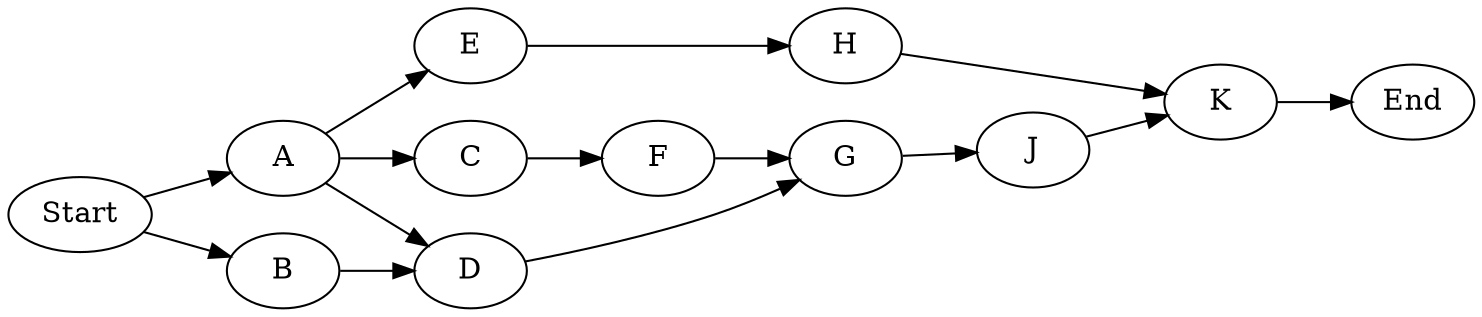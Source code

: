 digraph G {
rankdir=LR;
center=true;
2138301801152 [label="Start"];
2137718243968 [label="A"];
2138301801152 -> 2137718243968;
2137718256160 [label="B"];
2138301801152 -> 2137718256160;
2138302987040 [label="C"];
2137718243968 -> 2138302987040;
2138302986992 [label="D"];
2137718243968 -> 2138302986992;
2137718256160 -> 2138302986992;
2138302987136 [label="E"];
2137718243968 -> 2138302987136;
2138302987088 [label="F"];
2138302987040 -> 2138302987088;
2138302987232 [label="G"];
2138302986992 -> 2138302987232;
2138302987088 -> 2138302987232;
2138302974512 [label="H"];
2138302987136 -> 2138302974512;
2138302987952 [label="J"];
2138302987232 -> 2138302987952;
2138302988144 [label="K"];
2138302974512 -> 2138302988144;
2138302987952 -> 2138302988144;
2138302987280 [label="End"];
2138302988144 -> 2138302987280;
}
